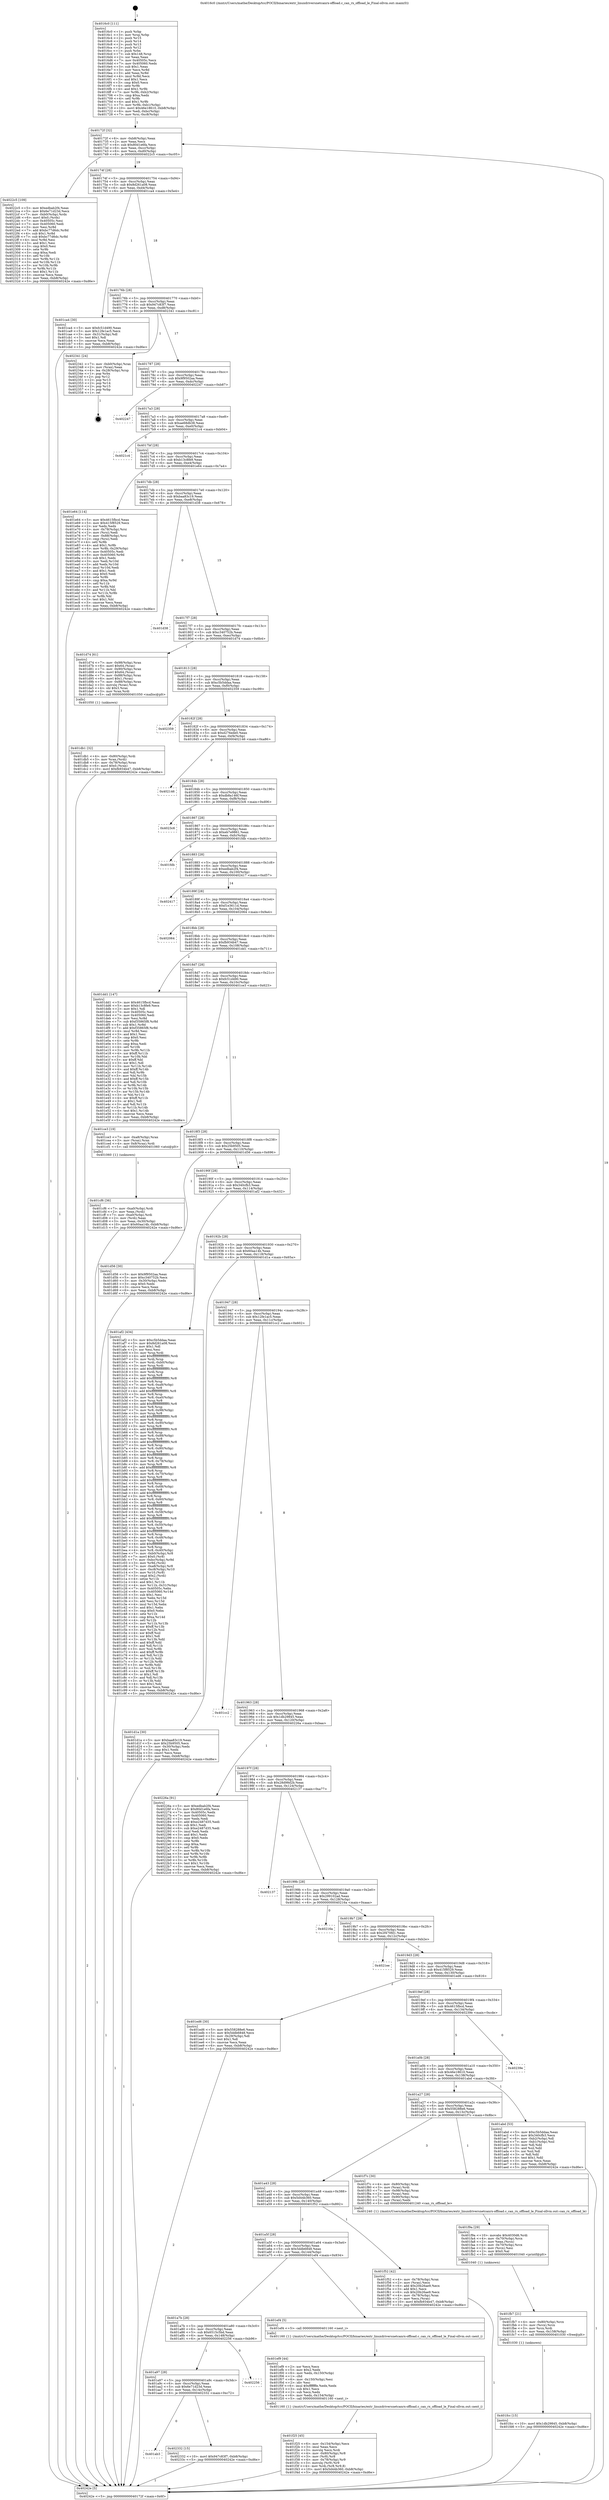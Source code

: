 digraph "0x4016c0" {
  label = "0x4016c0 (/mnt/c/Users/mathe/Desktop/tcc/POCII/binaries/extr_linuxdriversnetcanrx-offload.c_can_rx_offload_le_Final-ollvm.out::main(0))"
  labelloc = "t"
  node[shape=record]

  Entry [label="",width=0.3,height=0.3,shape=circle,fillcolor=black,style=filled]
  "0x40172f" [label="{
     0x40172f [32]\l
     | [instrs]\l
     &nbsp;&nbsp;0x40172f \<+6\>: mov -0xb8(%rbp),%eax\l
     &nbsp;&nbsp;0x401735 \<+2\>: mov %eax,%ecx\l
     &nbsp;&nbsp;0x401737 \<+6\>: sub $0x80d1e6fa,%ecx\l
     &nbsp;&nbsp;0x40173d \<+6\>: mov %eax,-0xcc(%rbp)\l
     &nbsp;&nbsp;0x401743 \<+6\>: mov %ecx,-0xd0(%rbp)\l
     &nbsp;&nbsp;0x401749 \<+6\>: je 00000000004022c5 \<main+0xc05\>\l
  }"]
  "0x4022c5" [label="{
     0x4022c5 [109]\l
     | [instrs]\l
     &nbsp;&nbsp;0x4022c5 \<+5\>: mov $0xedbab2f4,%eax\l
     &nbsp;&nbsp;0x4022ca \<+5\>: mov $0x6e71d23d,%ecx\l
     &nbsp;&nbsp;0x4022cf \<+7\>: mov -0xb0(%rbp),%rdx\l
     &nbsp;&nbsp;0x4022d6 \<+6\>: movl $0x0,(%rdx)\l
     &nbsp;&nbsp;0x4022dc \<+7\>: mov 0x40505c,%esi\l
     &nbsp;&nbsp;0x4022e3 \<+7\>: mov 0x405060,%edi\l
     &nbsp;&nbsp;0x4022ea \<+3\>: mov %esi,%r8d\l
     &nbsp;&nbsp;0x4022ed \<+7\>: add $0xbc77d6dc,%r8d\l
     &nbsp;&nbsp;0x4022f4 \<+4\>: sub $0x1,%r8d\l
     &nbsp;&nbsp;0x4022f8 \<+7\>: sub $0xbc77d6dc,%r8d\l
     &nbsp;&nbsp;0x4022ff \<+4\>: imul %r8d,%esi\l
     &nbsp;&nbsp;0x402303 \<+3\>: and $0x1,%esi\l
     &nbsp;&nbsp;0x402306 \<+3\>: cmp $0x0,%esi\l
     &nbsp;&nbsp;0x402309 \<+4\>: sete %r9b\l
     &nbsp;&nbsp;0x40230d \<+3\>: cmp $0xa,%edi\l
     &nbsp;&nbsp;0x402310 \<+4\>: setl %r10b\l
     &nbsp;&nbsp;0x402314 \<+3\>: mov %r9b,%r11b\l
     &nbsp;&nbsp;0x402317 \<+3\>: and %r10b,%r11b\l
     &nbsp;&nbsp;0x40231a \<+3\>: xor %r10b,%r9b\l
     &nbsp;&nbsp;0x40231d \<+3\>: or %r9b,%r11b\l
     &nbsp;&nbsp;0x402320 \<+4\>: test $0x1,%r11b\l
     &nbsp;&nbsp;0x402324 \<+3\>: cmovne %ecx,%eax\l
     &nbsp;&nbsp;0x402327 \<+6\>: mov %eax,-0xb8(%rbp)\l
     &nbsp;&nbsp;0x40232d \<+5\>: jmp 000000000040242e \<main+0xd6e\>\l
  }"]
  "0x40174f" [label="{
     0x40174f [28]\l
     | [instrs]\l
     &nbsp;&nbsp;0x40174f \<+5\>: jmp 0000000000401754 \<main+0x94\>\l
     &nbsp;&nbsp;0x401754 \<+6\>: mov -0xcc(%rbp),%eax\l
     &nbsp;&nbsp;0x40175a \<+5\>: sub $0x8d261a08,%eax\l
     &nbsp;&nbsp;0x40175f \<+6\>: mov %eax,-0xd4(%rbp)\l
     &nbsp;&nbsp;0x401765 \<+6\>: je 0000000000401ca4 \<main+0x5e4\>\l
  }"]
  Exit [label="",width=0.3,height=0.3,shape=circle,fillcolor=black,style=filled,peripheries=2]
  "0x401ca4" [label="{
     0x401ca4 [30]\l
     | [instrs]\l
     &nbsp;&nbsp;0x401ca4 \<+5\>: mov $0xfc51d490,%eax\l
     &nbsp;&nbsp;0x401ca9 \<+5\>: mov $0x12fe1ac5,%ecx\l
     &nbsp;&nbsp;0x401cae \<+3\>: mov -0x31(%rbp),%dl\l
     &nbsp;&nbsp;0x401cb1 \<+3\>: test $0x1,%dl\l
     &nbsp;&nbsp;0x401cb4 \<+3\>: cmovne %ecx,%eax\l
     &nbsp;&nbsp;0x401cb7 \<+6\>: mov %eax,-0xb8(%rbp)\l
     &nbsp;&nbsp;0x401cbd \<+5\>: jmp 000000000040242e \<main+0xd6e\>\l
  }"]
  "0x40176b" [label="{
     0x40176b [28]\l
     | [instrs]\l
     &nbsp;&nbsp;0x40176b \<+5\>: jmp 0000000000401770 \<main+0xb0\>\l
     &nbsp;&nbsp;0x401770 \<+6\>: mov -0xcc(%rbp),%eax\l
     &nbsp;&nbsp;0x401776 \<+5\>: sub $0x947c83f7,%eax\l
     &nbsp;&nbsp;0x40177b \<+6\>: mov %eax,-0xd8(%rbp)\l
     &nbsp;&nbsp;0x401781 \<+6\>: je 0000000000402341 \<main+0xc81\>\l
  }"]
  "0x401ab3" [label="{
     0x401ab3\l
  }", style=dashed]
  "0x402341" [label="{
     0x402341 [24]\l
     | [instrs]\l
     &nbsp;&nbsp;0x402341 \<+7\>: mov -0xb0(%rbp),%rax\l
     &nbsp;&nbsp;0x402348 \<+2\>: mov (%rax),%eax\l
     &nbsp;&nbsp;0x40234a \<+4\>: lea -0x28(%rbp),%rsp\l
     &nbsp;&nbsp;0x40234e \<+1\>: pop %rbx\l
     &nbsp;&nbsp;0x40234f \<+2\>: pop %r12\l
     &nbsp;&nbsp;0x402351 \<+2\>: pop %r13\l
     &nbsp;&nbsp;0x402353 \<+2\>: pop %r14\l
     &nbsp;&nbsp;0x402355 \<+2\>: pop %r15\l
     &nbsp;&nbsp;0x402357 \<+1\>: pop %rbp\l
     &nbsp;&nbsp;0x402358 \<+1\>: ret\l
  }"]
  "0x401787" [label="{
     0x401787 [28]\l
     | [instrs]\l
     &nbsp;&nbsp;0x401787 \<+5\>: jmp 000000000040178c \<main+0xcc\>\l
     &nbsp;&nbsp;0x40178c \<+6\>: mov -0xcc(%rbp),%eax\l
     &nbsp;&nbsp;0x401792 \<+5\>: sub $0x9f9502aa,%eax\l
     &nbsp;&nbsp;0x401797 \<+6\>: mov %eax,-0xdc(%rbp)\l
     &nbsp;&nbsp;0x40179d \<+6\>: je 0000000000402247 \<main+0xb87\>\l
  }"]
  "0x402332" [label="{
     0x402332 [15]\l
     | [instrs]\l
     &nbsp;&nbsp;0x402332 \<+10\>: movl $0x947c83f7,-0xb8(%rbp)\l
     &nbsp;&nbsp;0x40233c \<+5\>: jmp 000000000040242e \<main+0xd6e\>\l
  }"]
  "0x402247" [label="{
     0x402247\l
  }", style=dashed]
  "0x4017a3" [label="{
     0x4017a3 [28]\l
     | [instrs]\l
     &nbsp;&nbsp;0x4017a3 \<+5\>: jmp 00000000004017a8 \<main+0xe8\>\l
     &nbsp;&nbsp;0x4017a8 \<+6\>: mov -0xcc(%rbp),%eax\l
     &nbsp;&nbsp;0x4017ae \<+5\>: sub $0xae68db38,%eax\l
     &nbsp;&nbsp;0x4017b3 \<+6\>: mov %eax,-0xe0(%rbp)\l
     &nbsp;&nbsp;0x4017b9 \<+6\>: je 00000000004021c4 \<main+0xb04\>\l
  }"]
  "0x401a97" [label="{
     0x401a97 [28]\l
     | [instrs]\l
     &nbsp;&nbsp;0x401a97 \<+5\>: jmp 0000000000401a9c \<main+0x3dc\>\l
     &nbsp;&nbsp;0x401a9c \<+6\>: mov -0xcc(%rbp),%eax\l
     &nbsp;&nbsp;0x401aa2 \<+5\>: sub $0x6e71d23d,%eax\l
     &nbsp;&nbsp;0x401aa7 \<+6\>: mov %eax,-0x14c(%rbp)\l
     &nbsp;&nbsp;0x401aad \<+6\>: je 0000000000402332 \<main+0xc72\>\l
  }"]
  "0x4021c4" [label="{
     0x4021c4\l
  }", style=dashed]
  "0x4017bf" [label="{
     0x4017bf [28]\l
     | [instrs]\l
     &nbsp;&nbsp;0x4017bf \<+5\>: jmp 00000000004017c4 \<main+0x104\>\l
     &nbsp;&nbsp;0x4017c4 \<+6\>: mov -0xcc(%rbp),%eax\l
     &nbsp;&nbsp;0x4017ca \<+5\>: sub $0xb13c8fe9,%eax\l
     &nbsp;&nbsp;0x4017cf \<+6\>: mov %eax,-0xe4(%rbp)\l
     &nbsp;&nbsp;0x4017d5 \<+6\>: je 0000000000401e64 \<main+0x7a4\>\l
  }"]
  "0x402256" [label="{
     0x402256\l
  }", style=dashed]
  "0x401e64" [label="{
     0x401e64 [114]\l
     | [instrs]\l
     &nbsp;&nbsp;0x401e64 \<+5\>: mov $0x4615fbcd,%eax\l
     &nbsp;&nbsp;0x401e69 \<+5\>: mov $0x415f8529,%ecx\l
     &nbsp;&nbsp;0x401e6e \<+2\>: xor %edx,%edx\l
     &nbsp;&nbsp;0x401e70 \<+4\>: mov -0x78(%rbp),%rsi\l
     &nbsp;&nbsp;0x401e74 \<+2\>: mov (%rsi),%edi\l
     &nbsp;&nbsp;0x401e76 \<+7\>: mov -0x88(%rbp),%rsi\l
     &nbsp;&nbsp;0x401e7d \<+2\>: cmp (%rsi),%edi\l
     &nbsp;&nbsp;0x401e7f \<+4\>: setl %r8b\l
     &nbsp;&nbsp;0x401e83 \<+4\>: and $0x1,%r8b\l
     &nbsp;&nbsp;0x401e87 \<+4\>: mov %r8b,-0x29(%rbp)\l
     &nbsp;&nbsp;0x401e8b \<+7\>: mov 0x40505c,%edi\l
     &nbsp;&nbsp;0x401e92 \<+8\>: mov 0x405060,%r9d\l
     &nbsp;&nbsp;0x401e9a \<+3\>: sub $0x1,%edx\l
     &nbsp;&nbsp;0x401e9d \<+3\>: mov %edi,%r10d\l
     &nbsp;&nbsp;0x401ea0 \<+3\>: add %edx,%r10d\l
     &nbsp;&nbsp;0x401ea3 \<+4\>: imul %r10d,%edi\l
     &nbsp;&nbsp;0x401ea7 \<+3\>: and $0x1,%edi\l
     &nbsp;&nbsp;0x401eaa \<+3\>: cmp $0x0,%edi\l
     &nbsp;&nbsp;0x401ead \<+4\>: sete %r8b\l
     &nbsp;&nbsp;0x401eb1 \<+4\>: cmp $0xa,%r9d\l
     &nbsp;&nbsp;0x401eb5 \<+4\>: setl %r11b\l
     &nbsp;&nbsp;0x401eb9 \<+3\>: mov %r8b,%bl\l
     &nbsp;&nbsp;0x401ebc \<+3\>: and %r11b,%bl\l
     &nbsp;&nbsp;0x401ebf \<+3\>: xor %r11b,%r8b\l
     &nbsp;&nbsp;0x401ec2 \<+3\>: or %r8b,%bl\l
     &nbsp;&nbsp;0x401ec5 \<+3\>: test $0x1,%bl\l
     &nbsp;&nbsp;0x401ec8 \<+3\>: cmovne %ecx,%eax\l
     &nbsp;&nbsp;0x401ecb \<+6\>: mov %eax,-0xb8(%rbp)\l
     &nbsp;&nbsp;0x401ed1 \<+5\>: jmp 000000000040242e \<main+0xd6e\>\l
  }"]
  "0x4017db" [label="{
     0x4017db [28]\l
     | [instrs]\l
     &nbsp;&nbsp;0x4017db \<+5\>: jmp 00000000004017e0 \<main+0x120\>\l
     &nbsp;&nbsp;0x4017e0 \<+6\>: mov -0xcc(%rbp),%eax\l
     &nbsp;&nbsp;0x4017e6 \<+5\>: sub $0xbaa83c19,%eax\l
     &nbsp;&nbsp;0x4017eb \<+6\>: mov %eax,-0xe8(%rbp)\l
     &nbsp;&nbsp;0x4017f1 \<+6\>: je 0000000000401d38 \<main+0x678\>\l
  }"]
  "0x401fcc" [label="{
     0x401fcc [15]\l
     | [instrs]\l
     &nbsp;&nbsp;0x401fcc \<+10\>: movl $0x1db29845,-0xb8(%rbp)\l
     &nbsp;&nbsp;0x401fd6 \<+5\>: jmp 000000000040242e \<main+0xd6e\>\l
  }"]
  "0x401d38" [label="{
     0x401d38\l
  }", style=dashed]
  "0x4017f7" [label="{
     0x4017f7 [28]\l
     | [instrs]\l
     &nbsp;&nbsp;0x4017f7 \<+5\>: jmp 00000000004017fc \<main+0x13c\>\l
     &nbsp;&nbsp;0x4017fc \<+6\>: mov -0xcc(%rbp),%eax\l
     &nbsp;&nbsp;0x401802 \<+5\>: sub $0xc340752b,%eax\l
     &nbsp;&nbsp;0x401807 \<+6\>: mov %eax,-0xec(%rbp)\l
     &nbsp;&nbsp;0x40180d \<+6\>: je 0000000000401d74 \<main+0x6b4\>\l
  }"]
  "0x401fb7" [label="{
     0x401fb7 [21]\l
     | [instrs]\l
     &nbsp;&nbsp;0x401fb7 \<+4\>: mov -0x80(%rbp),%rcx\l
     &nbsp;&nbsp;0x401fbb \<+3\>: mov (%rcx),%rcx\l
     &nbsp;&nbsp;0x401fbe \<+3\>: mov %rcx,%rdi\l
     &nbsp;&nbsp;0x401fc1 \<+6\>: mov %eax,-0x158(%rbp)\l
     &nbsp;&nbsp;0x401fc7 \<+5\>: call 0000000000401030 \<free@plt\>\l
     | [calls]\l
     &nbsp;&nbsp;0x401030 \{1\} (unknown)\l
  }"]
  "0x401d74" [label="{
     0x401d74 [61]\l
     | [instrs]\l
     &nbsp;&nbsp;0x401d74 \<+7\>: mov -0x98(%rbp),%rax\l
     &nbsp;&nbsp;0x401d7b \<+6\>: movl $0x64,(%rax)\l
     &nbsp;&nbsp;0x401d81 \<+7\>: mov -0x90(%rbp),%rax\l
     &nbsp;&nbsp;0x401d88 \<+6\>: movl $0x64,(%rax)\l
     &nbsp;&nbsp;0x401d8e \<+7\>: mov -0x88(%rbp),%rax\l
     &nbsp;&nbsp;0x401d95 \<+6\>: movl $0x1,(%rax)\l
     &nbsp;&nbsp;0x401d9b \<+7\>: mov -0x88(%rbp),%rax\l
     &nbsp;&nbsp;0x401da2 \<+3\>: movslq (%rax),%rax\l
     &nbsp;&nbsp;0x401da5 \<+4\>: shl $0x3,%rax\l
     &nbsp;&nbsp;0x401da9 \<+3\>: mov %rax,%rdi\l
     &nbsp;&nbsp;0x401dac \<+5\>: call 0000000000401050 \<malloc@plt\>\l
     | [calls]\l
     &nbsp;&nbsp;0x401050 \{1\} (unknown)\l
  }"]
  "0x401813" [label="{
     0x401813 [28]\l
     | [instrs]\l
     &nbsp;&nbsp;0x401813 \<+5\>: jmp 0000000000401818 \<main+0x158\>\l
     &nbsp;&nbsp;0x401818 \<+6\>: mov -0xcc(%rbp),%eax\l
     &nbsp;&nbsp;0x40181e \<+5\>: sub $0xc5b5ddaa,%eax\l
     &nbsp;&nbsp;0x401823 \<+6\>: mov %eax,-0xf0(%rbp)\l
     &nbsp;&nbsp;0x401829 \<+6\>: je 0000000000402359 \<main+0xc99\>\l
  }"]
  "0x401f9a" [label="{
     0x401f9a [29]\l
     | [instrs]\l
     &nbsp;&nbsp;0x401f9a \<+10\>: movabs $0x4030d6,%rdi\l
     &nbsp;&nbsp;0x401fa4 \<+4\>: mov -0x70(%rbp),%rcx\l
     &nbsp;&nbsp;0x401fa8 \<+2\>: mov %eax,(%rcx)\l
     &nbsp;&nbsp;0x401faa \<+4\>: mov -0x70(%rbp),%rcx\l
     &nbsp;&nbsp;0x401fae \<+2\>: mov (%rcx),%esi\l
     &nbsp;&nbsp;0x401fb0 \<+2\>: mov $0x0,%al\l
     &nbsp;&nbsp;0x401fb2 \<+5\>: call 0000000000401040 \<printf@plt\>\l
     | [calls]\l
     &nbsp;&nbsp;0x401040 \{1\} (unknown)\l
  }"]
  "0x402359" [label="{
     0x402359\l
  }", style=dashed]
  "0x40182f" [label="{
     0x40182f [28]\l
     | [instrs]\l
     &nbsp;&nbsp;0x40182f \<+5\>: jmp 0000000000401834 \<main+0x174\>\l
     &nbsp;&nbsp;0x401834 \<+6\>: mov -0xcc(%rbp),%eax\l
     &nbsp;&nbsp;0x40183a \<+5\>: sub $0xd276ede0,%eax\l
     &nbsp;&nbsp;0x40183f \<+6\>: mov %eax,-0xf4(%rbp)\l
     &nbsp;&nbsp;0x401845 \<+6\>: je 0000000000402146 \<main+0xa86\>\l
  }"]
  "0x401f25" [label="{
     0x401f25 [45]\l
     | [instrs]\l
     &nbsp;&nbsp;0x401f25 \<+6\>: mov -0x154(%rbp),%ecx\l
     &nbsp;&nbsp;0x401f2b \<+3\>: imul %eax,%ecx\l
     &nbsp;&nbsp;0x401f2e \<+3\>: movslq %ecx,%rdi\l
     &nbsp;&nbsp;0x401f31 \<+4\>: mov -0x80(%rbp),%r8\l
     &nbsp;&nbsp;0x401f35 \<+3\>: mov (%r8),%r8\l
     &nbsp;&nbsp;0x401f38 \<+4\>: mov -0x78(%rbp),%r9\l
     &nbsp;&nbsp;0x401f3c \<+3\>: movslq (%r9),%r9\l
     &nbsp;&nbsp;0x401f3f \<+4\>: mov %rdi,(%r8,%r9,8)\l
     &nbsp;&nbsp;0x401f43 \<+10\>: movl $0x5d44b360,-0xb8(%rbp)\l
     &nbsp;&nbsp;0x401f4d \<+5\>: jmp 000000000040242e \<main+0xd6e\>\l
  }"]
  "0x402146" [label="{
     0x402146\l
  }", style=dashed]
  "0x40184b" [label="{
     0x40184b [28]\l
     | [instrs]\l
     &nbsp;&nbsp;0x40184b \<+5\>: jmp 0000000000401850 \<main+0x190\>\l
     &nbsp;&nbsp;0x401850 \<+6\>: mov -0xcc(%rbp),%eax\l
     &nbsp;&nbsp;0x401856 \<+5\>: sub $0xdb8a146f,%eax\l
     &nbsp;&nbsp;0x40185b \<+6\>: mov %eax,-0xf8(%rbp)\l
     &nbsp;&nbsp;0x401861 \<+6\>: je 00000000004023c6 \<main+0xd06\>\l
  }"]
  "0x401ef9" [label="{
     0x401ef9 [44]\l
     | [instrs]\l
     &nbsp;&nbsp;0x401ef9 \<+2\>: xor %ecx,%ecx\l
     &nbsp;&nbsp;0x401efb \<+5\>: mov $0x2,%edx\l
     &nbsp;&nbsp;0x401f00 \<+6\>: mov %edx,-0x150(%rbp)\l
     &nbsp;&nbsp;0x401f06 \<+1\>: cltd\l
     &nbsp;&nbsp;0x401f07 \<+6\>: mov -0x150(%rbp),%esi\l
     &nbsp;&nbsp;0x401f0d \<+2\>: idiv %esi\l
     &nbsp;&nbsp;0x401f0f \<+6\>: imul $0xfffffffe,%edx,%edx\l
     &nbsp;&nbsp;0x401f15 \<+3\>: sub $0x1,%ecx\l
     &nbsp;&nbsp;0x401f18 \<+2\>: sub %ecx,%edx\l
     &nbsp;&nbsp;0x401f1a \<+6\>: mov %edx,-0x154(%rbp)\l
     &nbsp;&nbsp;0x401f20 \<+5\>: call 0000000000401160 \<next_i\>\l
     | [calls]\l
     &nbsp;&nbsp;0x401160 \{1\} (/mnt/c/Users/mathe/Desktop/tcc/POCII/binaries/extr_linuxdriversnetcanrx-offload.c_can_rx_offload_le_Final-ollvm.out::next_i)\l
  }"]
  "0x4023c6" [label="{
     0x4023c6\l
  }", style=dashed]
  "0x401867" [label="{
     0x401867 [28]\l
     | [instrs]\l
     &nbsp;&nbsp;0x401867 \<+5\>: jmp 000000000040186c \<main+0x1ac\>\l
     &nbsp;&nbsp;0x40186c \<+6\>: mov -0xcc(%rbp),%eax\l
     &nbsp;&nbsp;0x401872 \<+5\>: sub $0xeb7e9861,%eax\l
     &nbsp;&nbsp;0x401877 \<+6\>: mov %eax,-0xfc(%rbp)\l
     &nbsp;&nbsp;0x40187d \<+6\>: je 0000000000401fdb \<main+0x91b\>\l
  }"]
  "0x401a7b" [label="{
     0x401a7b [28]\l
     | [instrs]\l
     &nbsp;&nbsp;0x401a7b \<+5\>: jmp 0000000000401a80 \<main+0x3c0\>\l
     &nbsp;&nbsp;0x401a80 \<+6\>: mov -0xcc(%rbp),%eax\l
     &nbsp;&nbsp;0x401a86 \<+5\>: sub $0x6515c5bd,%eax\l
     &nbsp;&nbsp;0x401a8b \<+6\>: mov %eax,-0x148(%rbp)\l
     &nbsp;&nbsp;0x401a91 \<+6\>: je 0000000000402256 \<main+0xb96\>\l
  }"]
  "0x401fdb" [label="{
     0x401fdb\l
  }", style=dashed]
  "0x401883" [label="{
     0x401883 [28]\l
     | [instrs]\l
     &nbsp;&nbsp;0x401883 \<+5\>: jmp 0000000000401888 \<main+0x1c8\>\l
     &nbsp;&nbsp;0x401888 \<+6\>: mov -0xcc(%rbp),%eax\l
     &nbsp;&nbsp;0x40188e \<+5\>: sub $0xedbab2f4,%eax\l
     &nbsp;&nbsp;0x401893 \<+6\>: mov %eax,-0x100(%rbp)\l
     &nbsp;&nbsp;0x401899 \<+6\>: je 0000000000402417 \<main+0xd57\>\l
  }"]
  "0x401ef4" [label="{
     0x401ef4 [5]\l
     | [instrs]\l
     &nbsp;&nbsp;0x401ef4 \<+5\>: call 0000000000401160 \<next_i\>\l
     | [calls]\l
     &nbsp;&nbsp;0x401160 \{1\} (/mnt/c/Users/mathe/Desktop/tcc/POCII/binaries/extr_linuxdriversnetcanrx-offload.c_can_rx_offload_le_Final-ollvm.out::next_i)\l
  }"]
  "0x402417" [label="{
     0x402417\l
  }", style=dashed]
  "0x40189f" [label="{
     0x40189f [28]\l
     | [instrs]\l
     &nbsp;&nbsp;0x40189f \<+5\>: jmp 00000000004018a4 \<main+0x1e4\>\l
     &nbsp;&nbsp;0x4018a4 \<+6\>: mov -0xcc(%rbp),%eax\l
     &nbsp;&nbsp;0x4018aa \<+5\>: sub $0xf1e3611d,%eax\l
     &nbsp;&nbsp;0x4018af \<+6\>: mov %eax,-0x104(%rbp)\l
     &nbsp;&nbsp;0x4018b5 \<+6\>: je 0000000000402064 \<main+0x9a4\>\l
  }"]
  "0x401a5f" [label="{
     0x401a5f [28]\l
     | [instrs]\l
     &nbsp;&nbsp;0x401a5f \<+5\>: jmp 0000000000401a64 \<main+0x3a4\>\l
     &nbsp;&nbsp;0x401a64 \<+6\>: mov -0xcc(%rbp),%eax\l
     &nbsp;&nbsp;0x401a6a \<+5\>: sub $0x5ddb6848,%eax\l
     &nbsp;&nbsp;0x401a6f \<+6\>: mov %eax,-0x144(%rbp)\l
     &nbsp;&nbsp;0x401a75 \<+6\>: je 0000000000401ef4 \<main+0x834\>\l
  }"]
  "0x402064" [label="{
     0x402064\l
  }", style=dashed]
  "0x4018bb" [label="{
     0x4018bb [28]\l
     | [instrs]\l
     &nbsp;&nbsp;0x4018bb \<+5\>: jmp 00000000004018c0 \<main+0x200\>\l
     &nbsp;&nbsp;0x4018c0 \<+6\>: mov -0xcc(%rbp),%eax\l
     &nbsp;&nbsp;0x4018c6 \<+5\>: sub $0xfb934b47,%eax\l
     &nbsp;&nbsp;0x4018cb \<+6\>: mov %eax,-0x108(%rbp)\l
     &nbsp;&nbsp;0x4018d1 \<+6\>: je 0000000000401dd1 \<main+0x711\>\l
  }"]
  "0x401f52" [label="{
     0x401f52 [42]\l
     | [instrs]\l
     &nbsp;&nbsp;0x401f52 \<+4\>: mov -0x78(%rbp),%rax\l
     &nbsp;&nbsp;0x401f56 \<+2\>: mov (%rax),%ecx\l
     &nbsp;&nbsp;0x401f58 \<+6\>: add $0x20b26ae9,%ecx\l
     &nbsp;&nbsp;0x401f5e \<+3\>: add $0x1,%ecx\l
     &nbsp;&nbsp;0x401f61 \<+6\>: sub $0x20b26ae9,%ecx\l
     &nbsp;&nbsp;0x401f67 \<+4\>: mov -0x78(%rbp),%rax\l
     &nbsp;&nbsp;0x401f6b \<+2\>: mov %ecx,(%rax)\l
     &nbsp;&nbsp;0x401f6d \<+10\>: movl $0xfb934b47,-0xb8(%rbp)\l
     &nbsp;&nbsp;0x401f77 \<+5\>: jmp 000000000040242e \<main+0xd6e\>\l
  }"]
  "0x401dd1" [label="{
     0x401dd1 [147]\l
     | [instrs]\l
     &nbsp;&nbsp;0x401dd1 \<+5\>: mov $0x4615fbcd,%eax\l
     &nbsp;&nbsp;0x401dd6 \<+5\>: mov $0xb13c8fe9,%ecx\l
     &nbsp;&nbsp;0x401ddb \<+2\>: mov $0x1,%dl\l
     &nbsp;&nbsp;0x401ddd \<+7\>: mov 0x40505c,%esi\l
     &nbsp;&nbsp;0x401de4 \<+7\>: mov 0x405060,%edi\l
     &nbsp;&nbsp;0x401deb \<+3\>: mov %esi,%r8d\l
     &nbsp;&nbsp;0x401dee \<+7\>: sub $0xf35865f8,%r8d\l
     &nbsp;&nbsp;0x401df5 \<+4\>: sub $0x1,%r8d\l
     &nbsp;&nbsp;0x401df9 \<+7\>: add $0xf35865f8,%r8d\l
     &nbsp;&nbsp;0x401e00 \<+4\>: imul %r8d,%esi\l
     &nbsp;&nbsp;0x401e04 \<+3\>: and $0x1,%esi\l
     &nbsp;&nbsp;0x401e07 \<+3\>: cmp $0x0,%esi\l
     &nbsp;&nbsp;0x401e0a \<+4\>: sete %r9b\l
     &nbsp;&nbsp;0x401e0e \<+3\>: cmp $0xa,%edi\l
     &nbsp;&nbsp;0x401e11 \<+4\>: setl %r10b\l
     &nbsp;&nbsp;0x401e15 \<+3\>: mov %r9b,%r11b\l
     &nbsp;&nbsp;0x401e18 \<+4\>: xor $0xff,%r11b\l
     &nbsp;&nbsp;0x401e1c \<+3\>: mov %r10b,%bl\l
     &nbsp;&nbsp;0x401e1f \<+3\>: xor $0xff,%bl\l
     &nbsp;&nbsp;0x401e22 \<+3\>: xor $0x1,%dl\l
     &nbsp;&nbsp;0x401e25 \<+3\>: mov %r11b,%r14b\l
     &nbsp;&nbsp;0x401e28 \<+4\>: and $0xff,%r14b\l
     &nbsp;&nbsp;0x401e2c \<+3\>: and %dl,%r9b\l
     &nbsp;&nbsp;0x401e2f \<+3\>: mov %bl,%r15b\l
     &nbsp;&nbsp;0x401e32 \<+4\>: and $0xff,%r15b\l
     &nbsp;&nbsp;0x401e36 \<+3\>: and %dl,%r10b\l
     &nbsp;&nbsp;0x401e39 \<+3\>: or %r9b,%r14b\l
     &nbsp;&nbsp;0x401e3c \<+3\>: or %r10b,%r15b\l
     &nbsp;&nbsp;0x401e3f \<+3\>: xor %r15b,%r14b\l
     &nbsp;&nbsp;0x401e42 \<+3\>: or %bl,%r11b\l
     &nbsp;&nbsp;0x401e45 \<+4\>: xor $0xff,%r11b\l
     &nbsp;&nbsp;0x401e49 \<+3\>: or $0x1,%dl\l
     &nbsp;&nbsp;0x401e4c \<+3\>: and %dl,%r11b\l
     &nbsp;&nbsp;0x401e4f \<+3\>: or %r11b,%r14b\l
     &nbsp;&nbsp;0x401e52 \<+4\>: test $0x1,%r14b\l
     &nbsp;&nbsp;0x401e56 \<+3\>: cmovne %ecx,%eax\l
     &nbsp;&nbsp;0x401e59 \<+6\>: mov %eax,-0xb8(%rbp)\l
     &nbsp;&nbsp;0x401e5f \<+5\>: jmp 000000000040242e \<main+0xd6e\>\l
  }"]
  "0x4018d7" [label="{
     0x4018d7 [28]\l
     | [instrs]\l
     &nbsp;&nbsp;0x4018d7 \<+5\>: jmp 00000000004018dc \<main+0x21c\>\l
     &nbsp;&nbsp;0x4018dc \<+6\>: mov -0xcc(%rbp),%eax\l
     &nbsp;&nbsp;0x4018e2 \<+5\>: sub $0xfc51d490,%eax\l
     &nbsp;&nbsp;0x4018e7 \<+6\>: mov %eax,-0x10c(%rbp)\l
     &nbsp;&nbsp;0x4018ed \<+6\>: je 0000000000401ce3 \<main+0x623\>\l
  }"]
  "0x401a43" [label="{
     0x401a43 [28]\l
     | [instrs]\l
     &nbsp;&nbsp;0x401a43 \<+5\>: jmp 0000000000401a48 \<main+0x388\>\l
     &nbsp;&nbsp;0x401a48 \<+6\>: mov -0xcc(%rbp),%eax\l
     &nbsp;&nbsp;0x401a4e \<+5\>: sub $0x5d44b360,%eax\l
     &nbsp;&nbsp;0x401a53 \<+6\>: mov %eax,-0x140(%rbp)\l
     &nbsp;&nbsp;0x401a59 \<+6\>: je 0000000000401f52 \<main+0x892\>\l
  }"]
  "0x401ce3" [label="{
     0x401ce3 [19]\l
     | [instrs]\l
     &nbsp;&nbsp;0x401ce3 \<+7\>: mov -0xa8(%rbp),%rax\l
     &nbsp;&nbsp;0x401cea \<+3\>: mov (%rax),%rax\l
     &nbsp;&nbsp;0x401ced \<+4\>: mov 0x8(%rax),%rdi\l
     &nbsp;&nbsp;0x401cf1 \<+5\>: call 0000000000401060 \<atoi@plt\>\l
     | [calls]\l
     &nbsp;&nbsp;0x401060 \{1\} (unknown)\l
  }"]
  "0x4018f3" [label="{
     0x4018f3 [28]\l
     | [instrs]\l
     &nbsp;&nbsp;0x4018f3 \<+5\>: jmp 00000000004018f8 \<main+0x238\>\l
     &nbsp;&nbsp;0x4018f8 \<+6\>: mov -0xcc(%rbp),%eax\l
     &nbsp;&nbsp;0x4018fe \<+5\>: sub $0x25b9505,%eax\l
     &nbsp;&nbsp;0x401903 \<+6\>: mov %eax,-0x110(%rbp)\l
     &nbsp;&nbsp;0x401909 \<+6\>: je 0000000000401d56 \<main+0x696\>\l
  }"]
  "0x401f7c" [label="{
     0x401f7c [30]\l
     | [instrs]\l
     &nbsp;&nbsp;0x401f7c \<+4\>: mov -0x80(%rbp),%rax\l
     &nbsp;&nbsp;0x401f80 \<+3\>: mov (%rax),%rdi\l
     &nbsp;&nbsp;0x401f83 \<+7\>: mov -0x98(%rbp),%rax\l
     &nbsp;&nbsp;0x401f8a \<+2\>: mov (%rax),%esi\l
     &nbsp;&nbsp;0x401f8c \<+7\>: mov -0x90(%rbp),%rax\l
     &nbsp;&nbsp;0x401f93 \<+2\>: mov (%rax),%edx\l
     &nbsp;&nbsp;0x401f95 \<+5\>: call 0000000000401240 \<can_rx_offload_le\>\l
     | [calls]\l
     &nbsp;&nbsp;0x401240 \{1\} (/mnt/c/Users/mathe/Desktop/tcc/POCII/binaries/extr_linuxdriversnetcanrx-offload.c_can_rx_offload_le_Final-ollvm.out::can_rx_offload_le)\l
  }"]
  "0x401d56" [label="{
     0x401d56 [30]\l
     | [instrs]\l
     &nbsp;&nbsp;0x401d56 \<+5\>: mov $0x9f9502aa,%eax\l
     &nbsp;&nbsp;0x401d5b \<+5\>: mov $0xc340752b,%ecx\l
     &nbsp;&nbsp;0x401d60 \<+3\>: mov -0x30(%rbp),%edx\l
     &nbsp;&nbsp;0x401d63 \<+3\>: cmp $0x0,%edx\l
     &nbsp;&nbsp;0x401d66 \<+3\>: cmove %ecx,%eax\l
     &nbsp;&nbsp;0x401d69 \<+6\>: mov %eax,-0xb8(%rbp)\l
     &nbsp;&nbsp;0x401d6f \<+5\>: jmp 000000000040242e \<main+0xd6e\>\l
  }"]
  "0x40190f" [label="{
     0x40190f [28]\l
     | [instrs]\l
     &nbsp;&nbsp;0x40190f \<+5\>: jmp 0000000000401914 \<main+0x254\>\l
     &nbsp;&nbsp;0x401914 \<+6\>: mov -0xcc(%rbp),%eax\l
     &nbsp;&nbsp;0x40191a \<+5\>: sub $0x340cfb3,%eax\l
     &nbsp;&nbsp;0x40191f \<+6\>: mov %eax,-0x114(%rbp)\l
     &nbsp;&nbsp;0x401925 \<+6\>: je 0000000000401af2 \<main+0x432\>\l
  }"]
  "0x401db1" [label="{
     0x401db1 [32]\l
     | [instrs]\l
     &nbsp;&nbsp;0x401db1 \<+4\>: mov -0x80(%rbp),%rdi\l
     &nbsp;&nbsp;0x401db5 \<+3\>: mov %rax,(%rdi)\l
     &nbsp;&nbsp;0x401db8 \<+4\>: mov -0x78(%rbp),%rax\l
     &nbsp;&nbsp;0x401dbc \<+6\>: movl $0x0,(%rax)\l
     &nbsp;&nbsp;0x401dc2 \<+10\>: movl $0xfb934b47,-0xb8(%rbp)\l
     &nbsp;&nbsp;0x401dcc \<+5\>: jmp 000000000040242e \<main+0xd6e\>\l
  }"]
  "0x401af2" [label="{
     0x401af2 [434]\l
     | [instrs]\l
     &nbsp;&nbsp;0x401af2 \<+5\>: mov $0xc5b5ddaa,%eax\l
     &nbsp;&nbsp;0x401af7 \<+5\>: mov $0x8d261a08,%ecx\l
     &nbsp;&nbsp;0x401afc \<+2\>: mov $0x1,%dl\l
     &nbsp;&nbsp;0x401afe \<+2\>: xor %esi,%esi\l
     &nbsp;&nbsp;0x401b00 \<+3\>: mov %rsp,%rdi\l
     &nbsp;&nbsp;0x401b03 \<+4\>: add $0xfffffffffffffff0,%rdi\l
     &nbsp;&nbsp;0x401b07 \<+3\>: mov %rdi,%rsp\l
     &nbsp;&nbsp;0x401b0a \<+7\>: mov %rdi,-0xb0(%rbp)\l
     &nbsp;&nbsp;0x401b11 \<+3\>: mov %rsp,%rdi\l
     &nbsp;&nbsp;0x401b14 \<+4\>: add $0xfffffffffffffff0,%rdi\l
     &nbsp;&nbsp;0x401b18 \<+3\>: mov %rdi,%rsp\l
     &nbsp;&nbsp;0x401b1b \<+3\>: mov %rsp,%r8\l
     &nbsp;&nbsp;0x401b1e \<+4\>: add $0xfffffffffffffff0,%r8\l
     &nbsp;&nbsp;0x401b22 \<+3\>: mov %r8,%rsp\l
     &nbsp;&nbsp;0x401b25 \<+7\>: mov %r8,-0xa8(%rbp)\l
     &nbsp;&nbsp;0x401b2c \<+3\>: mov %rsp,%r8\l
     &nbsp;&nbsp;0x401b2f \<+4\>: add $0xfffffffffffffff0,%r8\l
     &nbsp;&nbsp;0x401b33 \<+3\>: mov %r8,%rsp\l
     &nbsp;&nbsp;0x401b36 \<+7\>: mov %r8,-0xa0(%rbp)\l
     &nbsp;&nbsp;0x401b3d \<+3\>: mov %rsp,%r8\l
     &nbsp;&nbsp;0x401b40 \<+4\>: add $0xfffffffffffffff0,%r8\l
     &nbsp;&nbsp;0x401b44 \<+3\>: mov %r8,%rsp\l
     &nbsp;&nbsp;0x401b47 \<+7\>: mov %r8,-0x98(%rbp)\l
     &nbsp;&nbsp;0x401b4e \<+3\>: mov %rsp,%r8\l
     &nbsp;&nbsp;0x401b51 \<+4\>: add $0xfffffffffffffff0,%r8\l
     &nbsp;&nbsp;0x401b55 \<+3\>: mov %r8,%rsp\l
     &nbsp;&nbsp;0x401b58 \<+7\>: mov %r8,-0x90(%rbp)\l
     &nbsp;&nbsp;0x401b5f \<+3\>: mov %rsp,%r8\l
     &nbsp;&nbsp;0x401b62 \<+4\>: add $0xfffffffffffffff0,%r8\l
     &nbsp;&nbsp;0x401b66 \<+3\>: mov %r8,%rsp\l
     &nbsp;&nbsp;0x401b69 \<+7\>: mov %r8,-0x88(%rbp)\l
     &nbsp;&nbsp;0x401b70 \<+3\>: mov %rsp,%r8\l
     &nbsp;&nbsp;0x401b73 \<+4\>: add $0xfffffffffffffff0,%r8\l
     &nbsp;&nbsp;0x401b77 \<+3\>: mov %r8,%rsp\l
     &nbsp;&nbsp;0x401b7a \<+4\>: mov %r8,-0x80(%rbp)\l
     &nbsp;&nbsp;0x401b7e \<+3\>: mov %rsp,%r8\l
     &nbsp;&nbsp;0x401b81 \<+4\>: add $0xfffffffffffffff0,%r8\l
     &nbsp;&nbsp;0x401b85 \<+3\>: mov %r8,%rsp\l
     &nbsp;&nbsp;0x401b88 \<+4\>: mov %r8,-0x78(%rbp)\l
     &nbsp;&nbsp;0x401b8c \<+3\>: mov %rsp,%r8\l
     &nbsp;&nbsp;0x401b8f \<+4\>: add $0xfffffffffffffff0,%r8\l
     &nbsp;&nbsp;0x401b93 \<+3\>: mov %r8,%rsp\l
     &nbsp;&nbsp;0x401b96 \<+4\>: mov %r8,-0x70(%rbp)\l
     &nbsp;&nbsp;0x401b9a \<+3\>: mov %rsp,%r8\l
     &nbsp;&nbsp;0x401b9d \<+4\>: add $0xfffffffffffffff0,%r8\l
     &nbsp;&nbsp;0x401ba1 \<+3\>: mov %r8,%rsp\l
     &nbsp;&nbsp;0x401ba4 \<+4\>: mov %r8,-0x68(%rbp)\l
     &nbsp;&nbsp;0x401ba8 \<+3\>: mov %rsp,%r8\l
     &nbsp;&nbsp;0x401bab \<+4\>: add $0xfffffffffffffff0,%r8\l
     &nbsp;&nbsp;0x401baf \<+3\>: mov %r8,%rsp\l
     &nbsp;&nbsp;0x401bb2 \<+4\>: mov %r8,-0x60(%rbp)\l
     &nbsp;&nbsp;0x401bb6 \<+3\>: mov %rsp,%r8\l
     &nbsp;&nbsp;0x401bb9 \<+4\>: add $0xfffffffffffffff0,%r8\l
     &nbsp;&nbsp;0x401bbd \<+3\>: mov %r8,%rsp\l
     &nbsp;&nbsp;0x401bc0 \<+4\>: mov %r8,-0x58(%rbp)\l
     &nbsp;&nbsp;0x401bc4 \<+3\>: mov %rsp,%r8\l
     &nbsp;&nbsp;0x401bc7 \<+4\>: add $0xfffffffffffffff0,%r8\l
     &nbsp;&nbsp;0x401bcb \<+3\>: mov %r8,%rsp\l
     &nbsp;&nbsp;0x401bce \<+4\>: mov %r8,-0x50(%rbp)\l
     &nbsp;&nbsp;0x401bd2 \<+3\>: mov %rsp,%r8\l
     &nbsp;&nbsp;0x401bd5 \<+4\>: add $0xfffffffffffffff0,%r8\l
     &nbsp;&nbsp;0x401bd9 \<+3\>: mov %r8,%rsp\l
     &nbsp;&nbsp;0x401bdc \<+4\>: mov %r8,-0x48(%rbp)\l
     &nbsp;&nbsp;0x401be0 \<+3\>: mov %rsp,%r8\l
     &nbsp;&nbsp;0x401be3 \<+4\>: add $0xfffffffffffffff0,%r8\l
     &nbsp;&nbsp;0x401be7 \<+3\>: mov %r8,%rsp\l
     &nbsp;&nbsp;0x401bea \<+4\>: mov %r8,-0x40(%rbp)\l
     &nbsp;&nbsp;0x401bee \<+7\>: mov -0xb0(%rbp),%r8\l
     &nbsp;&nbsp;0x401bf5 \<+7\>: movl $0x0,(%r8)\l
     &nbsp;&nbsp;0x401bfc \<+7\>: mov -0xbc(%rbp),%r9d\l
     &nbsp;&nbsp;0x401c03 \<+3\>: mov %r9d,(%rdi)\l
     &nbsp;&nbsp;0x401c06 \<+7\>: mov -0xa8(%rbp),%r8\l
     &nbsp;&nbsp;0x401c0d \<+7\>: mov -0xc8(%rbp),%r10\l
     &nbsp;&nbsp;0x401c14 \<+3\>: mov %r10,(%r8)\l
     &nbsp;&nbsp;0x401c17 \<+3\>: cmpl $0x2,(%rdi)\l
     &nbsp;&nbsp;0x401c1a \<+4\>: setne %r11b\l
     &nbsp;&nbsp;0x401c1e \<+4\>: and $0x1,%r11b\l
     &nbsp;&nbsp;0x401c22 \<+4\>: mov %r11b,-0x31(%rbp)\l
     &nbsp;&nbsp;0x401c26 \<+7\>: mov 0x40505c,%ebx\l
     &nbsp;&nbsp;0x401c2d \<+8\>: mov 0x405060,%r14d\l
     &nbsp;&nbsp;0x401c35 \<+3\>: sub $0x1,%esi\l
     &nbsp;&nbsp;0x401c38 \<+3\>: mov %ebx,%r15d\l
     &nbsp;&nbsp;0x401c3b \<+3\>: add %esi,%r15d\l
     &nbsp;&nbsp;0x401c3e \<+4\>: imul %r15d,%ebx\l
     &nbsp;&nbsp;0x401c42 \<+3\>: and $0x1,%ebx\l
     &nbsp;&nbsp;0x401c45 \<+3\>: cmp $0x0,%ebx\l
     &nbsp;&nbsp;0x401c48 \<+4\>: sete %r11b\l
     &nbsp;&nbsp;0x401c4c \<+4\>: cmp $0xa,%r14d\l
     &nbsp;&nbsp;0x401c50 \<+4\>: setl %r12b\l
     &nbsp;&nbsp;0x401c54 \<+3\>: mov %r11b,%r13b\l
     &nbsp;&nbsp;0x401c57 \<+4\>: xor $0xff,%r13b\l
     &nbsp;&nbsp;0x401c5b \<+3\>: mov %r12b,%sil\l
     &nbsp;&nbsp;0x401c5e \<+4\>: xor $0xff,%sil\l
     &nbsp;&nbsp;0x401c62 \<+3\>: xor $0x1,%dl\l
     &nbsp;&nbsp;0x401c65 \<+3\>: mov %r13b,%dil\l
     &nbsp;&nbsp;0x401c68 \<+4\>: and $0xff,%dil\l
     &nbsp;&nbsp;0x401c6c \<+3\>: and %dl,%r11b\l
     &nbsp;&nbsp;0x401c6f \<+3\>: mov %sil,%r8b\l
     &nbsp;&nbsp;0x401c72 \<+4\>: and $0xff,%r8b\l
     &nbsp;&nbsp;0x401c76 \<+3\>: and %dl,%r12b\l
     &nbsp;&nbsp;0x401c79 \<+3\>: or %r11b,%dil\l
     &nbsp;&nbsp;0x401c7c \<+3\>: or %r12b,%r8b\l
     &nbsp;&nbsp;0x401c7f \<+3\>: xor %r8b,%dil\l
     &nbsp;&nbsp;0x401c82 \<+3\>: or %sil,%r13b\l
     &nbsp;&nbsp;0x401c85 \<+4\>: xor $0xff,%r13b\l
     &nbsp;&nbsp;0x401c89 \<+3\>: or $0x1,%dl\l
     &nbsp;&nbsp;0x401c8c \<+3\>: and %dl,%r13b\l
     &nbsp;&nbsp;0x401c8f \<+3\>: or %r13b,%dil\l
     &nbsp;&nbsp;0x401c92 \<+4\>: test $0x1,%dil\l
     &nbsp;&nbsp;0x401c96 \<+3\>: cmovne %ecx,%eax\l
     &nbsp;&nbsp;0x401c99 \<+6\>: mov %eax,-0xb8(%rbp)\l
     &nbsp;&nbsp;0x401c9f \<+5\>: jmp 000000000040242e \<main+0xd6e\>\l
  }"]
  "0x40192b" [label="{
     0x40192b [28]\l
     | [instrs]\l
     &nbsp;&nbsp;0x40192b \<+5\>: jmp 0000000000401930 \<main+0x270\>\l
     &nbsp;&nbsp;0x401930 \<+6\>: mov -0xcc(%rbp),%eax\l
     &nbsp;&nbsp;0x401936 \<+5\>: sub $0x60aa14b,%eax\l
     &nbsp;&nbsp;0x40193b \<+6\>: mov %eax,-0x118(%rbp)\l
     &nbsp;&nbsp;0x401941 \<+6\>: je 0000000000401d1a \<main+0x65a\>\l
  }"]
  "0x401cf6" [label="{
     0x401cf6 [36]\l
     | [instrs]\l
     &nbsp;&nbsp;0x401cf6 \<+7\>: mov -0xa0(%rbp),%rdi\l
     &nbsp;&nbsp;0x401cfd \<+2\>: mov %eax,(%rdi)\l
     &nbsp;&nbsp;0x401cff \<+7\>: mov -0xa0(%rbp),%rdi\l
     &nbsp;&nbsp;0x401d06 \<+2\>: mov (%rdi),%eax\l
     &nbsp;&nbsp;0x401d08 \<+3\>: mov %eax,-0x30(%rbp)\l
     &nbsp;&nbsp;0x401d0b \<+10\>: movl $0x60aa14b,-0xb8(%rbp)\l
     &nbsp;&nbsp;0x401d15 \<+5\>: jmp 000000000040242e \<main+0xd6e\>\l
  }"]
  "0x401d1a" [label="{
     0x401d1a [30]\l
     | [instrs]\l
     &nbsp;&nbsp;0x401d1a \<+5\>: mov $0xbaa83c19,%eax\l
     &nbsp;&nbsp;0x401d1f \<+5\>: mov $0x25b9505,%ecx\l
     &nbsp;&nbsp;0x401d24 \<+3\>: mov -0x30(%rbp),%edx\l
     &nbsp;&nbsp;0x401d27 \<+3\>: cmp $0x1,%edx\l
     &nbsp;&nbsp;0x401d2a \<+3\>: cmovl %ecx,%eax\l
     &nbsp;&nbsp;0x401d2d \<+6\>: mov %eax,-0xb8(%rbp)\l
     &nbsp;&nbsp;0x401d33 \<+5\>: jmp 000000000040242e \<main+0xd6e\>\l
  }"]
  "0x401947" [label="{
     0x401947 [28]\l
     | [instrs]\l
     &nbsp;&nbsp;0x401947 \<+5\>: jmp 000000000040194c \<main+0x28c\>\l
     &nbsp;&nbsp;0x40194c \<+6\>: mov -0xcc(%rbp),%eax\l
     &nbsp;&nbsp;0x401952 \<+5\>: sub $0x12fe1ac5,%eax\l
     &nbsp;&nbsp;0x401957 \<+6\>: mov %eax,-0x11c(%rbp)\l
     &nbsp;&nbsp;0x40195d \<+6\>: je 0000000000401cc2 \<main+0x602\>\l
  }"]
  "0x4016c0" [label="{
     0x4016c0 [111]\l
     | [instrs]\l
     &nbsp;&nbsp;0x4016c0 \<+1\>: push %rbp\l
     &nbsp;&nbsp;0x4016c1 \<+3\>: mov %rsp,%rbp\l
     &nbsp;&nbsp;0x4016c4 \<+2\>: push %r15\l
     &nbsp;&nbsp;0x4016c6 \<+2\>: push %r14\l
     &nbsp;&nbsp;0x4016c8 \<+2\>: push %r13\l
     &nbsp;&nbsp;0x4016ca \<+2\>: push %r12\l
     &nbsp;&nbsp;0x4016cc \<+1\>: push %rbx\l
     &nbsp;&nbsp;0x4016cd \<+7\>: sub $0x148,%rsp\l
     &nbsp;&nbsp;0x4016d4 \<+2\>: xor %eax,%eax\l
     &nbsp;&nbsp;0x4016d6 \<+7\>: mov 0x40505c,%ecx\l
     &nbsp;&nbsp;0x4016dd \<+7\>: mov 0x405060,%edx\l
     &nbsp;&nbsp;0x4016e4 \<+3\>: sub $0x1,%eax\l
     &nbsp;&nbsp;0x4016e7 \<+3\>: mov %ecx,%r8d\l
     &nbsp;&nbsp;0x4016ea \<+3\>: add %eax,%r8d\l
     &nbsp;&nbsp;0x4016ed \<+4\>: imul %r8d,%ecx\l
     &nbsp;&nbsp;0x4016f1 \<+3\>: and $0x1,%ecx\l
     &nbsp;&nbsp;0x4016f4 \<+3\>: cmp $0x0,%ecx\l
     &nbsp;&nbsp;0x4016f7 \<+4\>: sete %r9b\l
     &nbsp;&nbsp;0x4016fb \<+4\>: and $0x1,%r9b\l
     &nbsp;&nbsp;0x4016ff \<+7\>: mov %r9b,-0xb2(%rbp)\l
     &nbsp;&nbsp;0x401706 \<+3\>: cmp $0xa,%edx\l
     &nbsp;&nbsp;0x401709 \<+4\>: setl %r9b\l
     &nbsp;&nbsp;0x40170d \<+4\>: and $0x1,%r9b\l
     &nbsp;&nbsp;0x401711 \<+7\>: mov %r9b,-0xb1(%rbp)\l
     &nbsp;&nbsp;0x401718 \<+10\>: movl $0x46e18610,-0xb8(%rbp)\l
     &nbsp;&nbsp;0x401722 \<+6\>: mov %edi,-0xbc(%rbp)\l
     &nbsp;&nbsp;0x401728 \<+7\>: mov %rsi,-0xc8(%rbp)\l
  }"]
  "0x401cc2" [label="{
     0x401cc2\l
  }", style=dashed]
  "0x401963" [label="{
     0x401963 [28]\l
     | [instrs]\l
     &nbsp;&nbsp;0x401963 \<+5\>: jmp 0000000000401968 \<main+0x2a8\>\l
     &nbsp;&nbsp;0x401968 \<+6\>: mov -0xcc(%rbp),%eax\l
     &nbsp;&nbsp;0x40196e \<+5\>: sub $0x1db29845,%eax\l
     &nbsp;&nbsp;0x401973 \<+6\>: mov %eax,-0x120(%rbp)\l
     &nbsp;&nbsp;0x401979 \<+6\>: je 000000000040226a \<main+0xbaa\>\l
  }"]
  "0x40242e" [label="{
     0x40242e [5]\l
     | [instrs]\l
     &nbsp;&nbsp;0x40242e \<+5\>: jmp 000000000040172f \<main+0x6f\>\l
  }"]
  "0x40226a" [label="{
     0x40226a [91]\l
     | [instrs]\l
     &nbsp;&nbsp;0x40226a \<+5\>: mov $0xedbab2f4,%eax\l
     &nbsp;&nbsp;0x40226f \<+5\>: mov $0x80d1e6fa,%ecx\l
     &nbsp;&nbsp;0x402274 \<+7\>: mov 0x40505c,%edx\l
     &nbsp;&nbsp;0x40227b \<+7\>: mov 0x405060,%esi\l
     &nbsp;&nbsp;0x402282 \<+2\>: mov %edx,%edi\l
     &nbsp;&nbsp;0x402284 \<+6\>: add $0xe2487d35,%edi\l
     &nbsp;&nbsp;0x40228a \<+3\>: sub $0x1,%edi\l
     &nbsp;&nbsp;0x40228d \<+6\>: sub $0xe2487d35,%edi\l
     &nbsp;&nbsp;0x402293 \<+3\>: imul %edi,%edx\l
     &nbsp;&nbsp;0x402296 \<+3\>: and $0x1,%edx\l
     &nbsp;&nbsp;0x402299 \<+3\>: cmp $0x0,%edx\l
     &nbsp;&nbsp;0x40229c \<+4\>: sete %r8b\l
     &nbsp;&nbsp;0x4022a0 \<+3\>: cmp $0xa,%esi\l
     &nbsp;&nbsp;0x4022a3 \<+4\>: setl %r9b\l
     &nbsp;&nbsp;0x4022a7 \<+3\>: mov %r8b,%r10b\l
     &nbsp;&nbsp;0x4022aa \<+3\>: and %r9b,%r10b\l
     &nbsp;&nbsp;0x4022ad \<+3\>: xor %r9b,%r8b\l
     &nbsp;&nbsp;0x4022b0 \<+3\>: or %r8b,%r10b\l
     &nbsp;&nbsp;0x4022b3 \<+4\>: test $0x1,%r10b\l
     &nbsp;&nbsp;0x4022b7 \<+3\>: cmovne %ecx,%eax\l
     &nbsp;&nbsp;0x4022ba \<+6\>: mov %eax,-0xb8(%rbp)\l
     &nbsp;&nbsp;0x4022c0 \<+5\>: jmp 000000000040242e \<main+0xd6e\>\l
  }"]
  "0x40197f" [label="{
     0x40197f [28]\l
     | [instrs]\l
     &nbsp;&nbsp;0x40197f \<+5\>: jmp 0000000000401984 \<main+0x2c4\>\l
     &nbsp;&nbsp;0x401984 \<+6\>: mov -0xcc(%rbp),%eax\l
     &nbsp;&nbsp;0x40198a \<+5\>: sub $0x28d98d2b,%eax\l
     &nbsp;&nbsp;0x40198f \<+6\>: mov %eax,-0x124(%rbp)\l
     &nbsp;&nbsp;0x401995 \<+6\>: je 0000000000402137 \<main+0xa77\>\l
  }"]
  "0x401a27" [label="{
     0x401a27 [28]\l
     | [instrs]\l
     &nbsp;&nbsp;0x401a27 \<+5\>: jmp 0000000000401a2c \<main+0x36c\>\l
     &nbsp;&nbsp;0x401a2c \<+6\>: mov -0xcc(%rbp),%eax\l
     &nbsp;&nbsp;0x401a32 \<+5\>: sub $0x558288e6,%eax\l
     &nbsp;&nbsp;0x401a37 \<+6\>: mov %eax,-0x13c(%rbp)\l
     &nbsp;&nbsp;0x401a3d \<+6\>: je 0000000000401f7c \<main+0x8bc\>\l
  }"]
  "0x402137" [label="{
     0x402137\l
  }", style=dashed]
  "0x40199b" [label="{
     0x40199b [28]\l
     | [instrs]\l
     &nbsp;&nbsp;0x40199b \<+5\>: jmp 00000000004019a0 \<main+0x2e0\>\l
     &nbsp;&nbsp;0x4019a0 \<+6\>: mov -0xcc(%rbp),%eax\l
     &nbsp;&nbsp;0x4019a6 \<+5\>: sub $0x299102ad,%eax\l
     &nbsp;&nbsp;0x4019ab \<+6\>: mov %eax,-0x128(%rbp)\l
     &nbsp;&nbsp;0x4019b1 \<+6\>: je 000000000040216a \<main+0xaaa\>\l
  }"]
  "0x401abd" [label="{
     0x401abd [53]\l
     | [instrs]\l
     &nbsp;&nbsp;0x401abd \<+5\>: mov $0xc5b5ddaa,%eax\l
     &nbsp;&nbsp;0x401ac2 \<+5\>: mov $0x340cfb3,%ecx\l
     &nbsp;&nbsp;0x401ac7 \<+6\>: mov -0xb2(%rbp),%dl\l
     &nbsp;&nbsp;0x401acd \<+7\>: mov -0xb1(%rbp),%sil\l
     &nbsp;&nbsp;0x401ad4 \<+3\>: mov %dl,%dil\l
     &nbsp;&nbsp;0x401ad7 \<+3\>: and %sil,%dil\l
     &nbsp;&nbsp;0x401ada \<+3\>: xor %sil,%dl\l
     &nbsp;&nbsp;0x401add \<+3\>: or %dl,%dil\l
     &nbsp;&nbsp;0x401ae0 \<+4\>: test $0x1,%dil\l
     &nbsp;&nbsp;0x401ae4 \<+3\>: cmovne %ecx,%eax\l
     &nbsp;&nbsp;0x401ae7 \<+6\>: mov %eax,-0xb8(%rbp)\l
     &nbsp;&nbsp;0x401aed \<+5\>: jmp 000000000040242e \<main+0xd6e\>\l
  }"]
  "0x40216a" [label="{
     0x40216a\l
  }", style=dashed]
  "0x4019b7" [label="{
     0x4019b7 [28]\l
     | [instrs]\l
     &nbsp;&nbsp;0x4019b7 \<+5\>: jmp 00000000004019bc \<main+0x2fc\>\l
     &nbsp;&nbsp;0x4019bc \<+6\>: mov -0xcc(%rbp),%eax\l
     &nbsp;&nbsp;0x4019c2 \<+5\>: sub $0x2f470fd1,%eax\l
     &nbsp;&nbsp;0x4019c7 \<+6\>: mov %eax,-0x12c(%rbp)\l
     &nbsp;&nbsp;0x4019cd \<+6\>: je 00000000004021ee \<main+0xb2e\>\l
  }"]
  "0x401a0b" [label="{
     0x401a0b [28]\l
     | [instrs]\l
     &nbsp;&nbsp;0x401a0b \<+5\>: jmp 0000000000401a10 \<main+0x350\>\l
     &nbsp;&nbsp;0x401a10 \<+6\>: mov -0xcc(%rbp),%eax\l
     &nbsp;&nbsp;0x401a16 \<+5\>: sub $0x46e18610,%eax\l
     &nbsp;&nbsp;0x401a1b \<+6\>: mov %eax,-0x138(%rbp)\l
     &nbsp;&nbsp;0x401a21 \<+6\>: je 0000000000401abd \<main+0x3fd\>\l
  }"]
  "0x4021ee" [label="{
     0x4021ee\l
  }", style=dashed]
  "0x4019d3" [label="{
     0x4019d3 [28]\l
     | [instrs]\l
     &nbsp;&nbsp;0x4019d3 \<+5\>: jmp 00000000004019d8 \<main+0x318\>\l
     &nbsp;&nbsp;0x4019d8 \<+6\>: mov -0xcc(%rbp),%eax\l
     &nbsp;&nbsp;0x4019de \<+5\>: sub $0x415f8529,%eax\l
     &nbsp;&nbsp;0x4019e3 \<+6\>: mov %eax,-0x130(%rbp)\l
     &nbsp;&nbsp;0x4019e9 \<+6\>: je 0000000000401ed6 \<main+0x816\>\l
  }"]
  "0x40239e" [label="{
     0x40239e\l
  }", style=dashed]
  "0x401ed6" [label="{
     0x401ed6 [30]\l
     | [instrs]\l
     &nbsp;&nbsp;0x401ed6 \<+5\>: mov $0x558288e6,%eax\l
     &nbsp;&nbsp;0x401edb \<+5\>: mov $0x5ddb6848,%ecx\l
     &nbsp;&nbsp;0x401ee0 \<+3\>: mov -0x29(%rbp),%dl\l
     &nbsp;&nbsp;0x401ee3 \<+3\>: test $0x1,%dl\l
     &nbsp;&nbsp;0x401ee6 \<+3\>: cmovne %ecx,%eax\l
     &nbsp;&nbsp;0x401ee9 \<+6\>: mov %eax,-0xb8(%rbp)\l
     &nbsp;&nbsp;0x401eef \<+5\>: jmp 000000000040242e \<main+0xd6e\>\l
  }"]
  "0x4019ef" [label="{
     0x4019ef [28]\l
     | [instrs]\l
     &nbsp;&nbsp;0x4019ef \<+5\>: jmp 00000000004019f4 \<main+0x334\>\l
     &nbsp;&nbsp;0x4019f4 \<+6\>: mov -0xcc(%rbp),%eax\l
     &nbsp;&nbsp;0x4019fa \<+5\>: sub $0x4615fbcd,%eax\l
     &nbsp;&nbsp;0x4019ff \<+6\>: mov %eax,-0x134(%rbp)\l
     &nbsp;&nbsp;0x401a05 \<+6\>: je 000000000040239e \<main+0xcde\>\l
  }"]
  Entry -> "0x4016c0" [label=" 1"]
  "0x40172f" -> "0x4022c5" [label=" 1"]
  "0x40172f" -> "0x40174f" [label=" 19"]
  "0x402341" -> Exit [label=" 1"]
  "0x40174f" -> "0x401ca4" [label=" 1"]
  "0x40174f" -> "0x40176b" [label=" 18"]
  "0x402332" -> "0x40242e" [label=" 1"]
  "0x40176b" -> "0x402341" [label=" 1"]
  "0x40176b" -> "0x401787" [label=" 17"]
  "0x401a97" -> "0x401ab3" [label=" 0"]
  "0x401787" -> "0x402247" [label=" 0"]
  "0x401787" -> "0x4017a3" [label=" 17"]
  "0x401a97" -> "0x402332" [label=" 1"]
  "0x4017a3" -> "0x4021c4" [label=" 0"]
  "0x4017a3" -> "0x4017bf" [label=" 17"]
  "0x401a7b" -> "0x401a97" [label=" 1"]
  "0x4017bf" -> "0x401e64" [label=" 2"]
  "0x4017bf" -> "0x4017db" [label=" 15"]
  "0x401a7b" -> "0x402256" [label=" 0"]
  "0x4017db" -> "0x401d38" [label=" 0"]
  "0x4017db" -> "0x4017f7" [label=" 15"]
  "0x4022c5" -> "0x40242e" [label=" 1"]
  "0x4017f7" -> "0x401d74" [label=" 1"]
  "0x4017f7" -> "0x401813" [label=" 14"]
  "0x40226a" -> "0x40242e" [label=" 1"]
  "0x401813" -> "0x402359" [label=" 0"]
  "0x401813" -> "0x40182f" [label=" 14"]
  "0x401fcc" -> "0x40242e" [label=" 1"]
  "0x40182f" -> "0x402146" [label=" 0"]
  "0x40182f" -> "0x40184b" [label=" 14"]
  "0x401fb7" -> "0x401fcc" [label=" 1"]
  "0x40184b" -> "0x4023c6" [label=" 0"]
  "0x40184b" -> "0x401867" [label=" 14"]
  "0x401f9a" -> "0x401fb7" [label=" 1"]
  "0x401867" -> "0x401fdb" [label=" 0"]
  "0x401867" -> "0x401883" [label=" 14"]
  "0x401f7c" -> "0x401f9a" [label=" 1"]
  "0x401883" -> "0x402417" [label=" 0"]
  "0x401883" -> "0x40189f" [label=" 14"]
  "0x401f52" -> "0x40242e" [label=" 1"]
  "0x40189f" -> "0x402064" [label=" 0"]
  "0x40189f" -> "0x4018bb" [label=" 14"]
  "0x401ef9" -> "0x401f25" [label=" 1"]
  "0x4018bb" -> "0x401dd1" [label=" 2"]
  "0x4018bb" -> "0x4018d7" [label=" 12"]
  "0x401ef4" -> "0x401ef9" [label=" 1"]
  "0x4018d7" -> "0x401ce3" [label=" 1"]
  "0x4018d7" -> "0x4018f3" [label=" 11"]
  "0x401a5f" -> "0x401ef4" [label=" 1"]
  "0x4018f3" -> "0x401d56" [label=" 1"]
  "0x4018f3" -> "0x40190f" [label=" 10"]
  "0x401f25" -> "0x40242e" [label=" 1"]
  "0x40190f" -> "0x401af2" [label=" 1"]
  "0x40190f" -> "0x40192b" [label=" 9"]
  "0x401a43" -> "0x401f52" [label=" 1"]
  "0x40192b" -> "0x401d1a" [label=" 1"]
  "0x40192b" -> "0x401947" [label=" 8"]
  "0x401a5f" -> "0x401a7b" [label=" 1"]
  "0x401947" -> "0x401cc2" [label=" 0"]
  "0x401947" -> "0x401963" [label=" 8"]
  "0x401a27" -> "0x401f7c" [label=" 1"]
  "0x401963" -> "0x40226a" [label=" 1"]
  "0x401963" -> "0x40197f" [label=" 7"]
  "0x401a43" -> "0x401a5f" [label=" 2"]
  "0x40197f" -> "0x402137" [label=" 0"]
  "0x40197f" -> "0x40199b" [label=" 7"]
  "0x401ed6" -> "0x40242e" [label=" 2"]
  "0x40199b" -> "0x40216a" [label=" 0"]
  "0x40199b" -> "0x4019b7" [label=" 7"]
  "0x401e64" -> "0x40242e" [label=" 2"]
  "0x4019b7" -> "0x4021ee" [label=" 0"]
  "0x4019b7" -> "0x4019d3" [label=" 7"]
  "0x401db1" -> "0x40242e" [label=" 1"]
  "0x4019d3" -> "0x401ed6" [label=" 2"]
  "0x4019d3" -> "0x4019ef" [label=" 5"]
  "0x401d74" -> "0x401db1" [label=" 1"]
  "0x4019ef" -> "0x40239e" [label=" 0"]
  "0x4019ef" -> "0x401a0b" [label=" 5"]
  "0x401dd1" -> "0x40242e" [label=" 2"]
  "0x401a0b" -> "0x401abd" [label=" 1"]
  "0x401a0b" -> "0x401a27" [label=" 4"]
  "0x401abd" -> "0x40242e" [label=" 1"]
  "0x4016c0" -> "0x40172f" [label=" 1"]
  "0x40242e" -> "0x40172f" [label=" 19"]
  "0x401a27" -> "0x401a43" [label=" 3"]
  "0x401af2" -> "0x40242e" [label=" 1"]
  "0x401ca4" -> "0x40242e" [label=" 1"]
  "0x401ce3" -> "0x401cf6" [label=" 1"]
  "0x401cf6" -> "0x40242e" [label=" 1"]
  "0x401d1a" -> "0x40242e" [label=" 1"]
  "0x401d56" -> "0x40242e" [label=" 1"]
}
